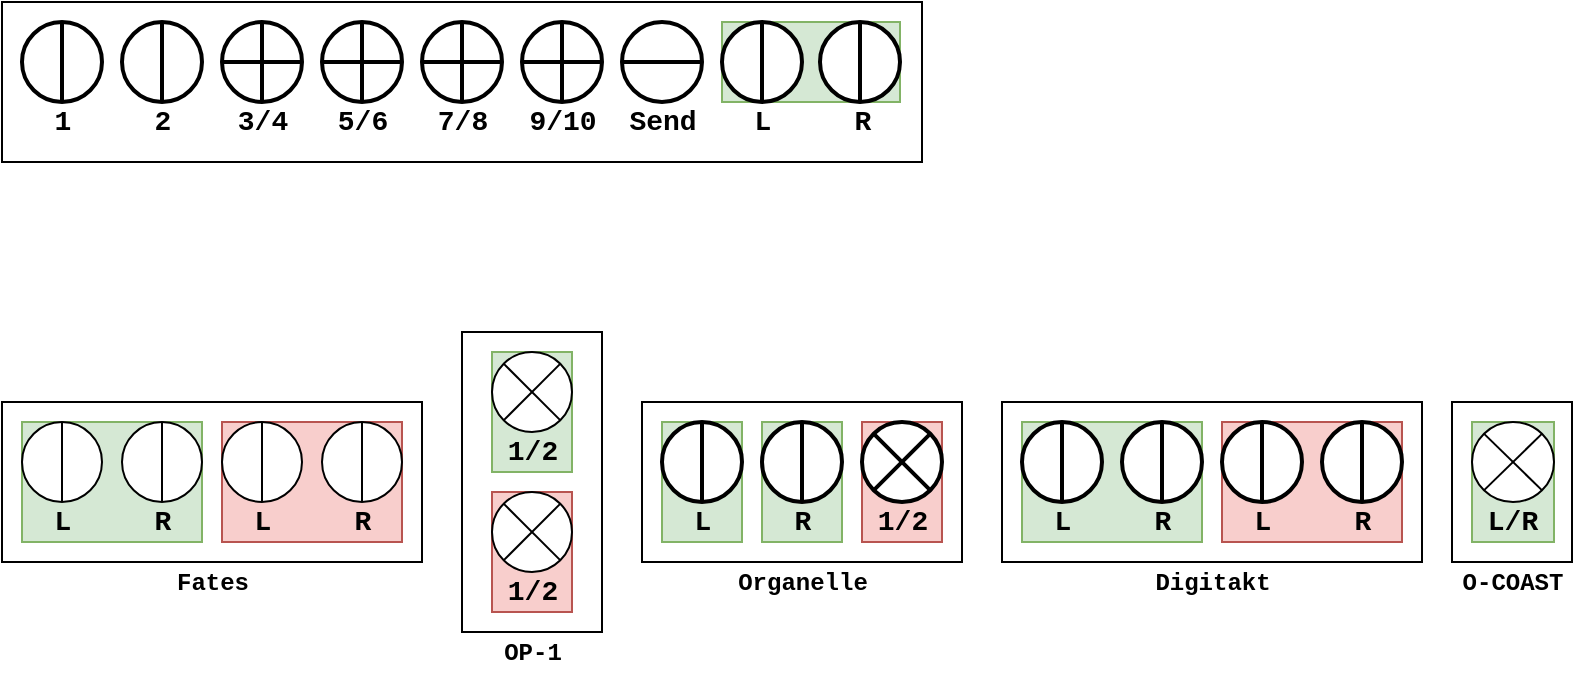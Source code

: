 <mxfile version="13.7.6" type="github">
  <diagram id="nP4e0wWjYFi-qGmSvCJ1" name="Page-1">
    <mxGraphModel dx="914" dy="827" grid="1" gridSize="10" guides="1" tooltips="1" connect="1" arrows="1" fold="1" page="1" pageScale="1" pageWidth="827" pageHeight="1169" math="0" shadow="0">
      <root>
        <mxCell id="0" />
        <mxCell id="1" parent="0" />
        <mxCell id="vf_FHtImUIUmnImsqS4j-43" value="" style="group" vertex="1" connectable="0" parent="1">
          <mxGeometry x="30" y="30" width="460" height="80" as="geometry" />
        </mxCell>
        <mxCell id="vf_FHtImUIUmnImsqS4j-36" value="" style="whiteSpace=wrap;html=1;fontFamily=Courier New;fontSize=14;" vertex="1" parent="vf_FHtImUIUmnImsqS4j-43">
          <mxGeometry width="460" height="80" as="geometry" />
        </mxCell>
        <mxCell id="vf_FHtImUIUmnImsqS4j-27" value="" style="group" vertex="1" connectable="0" parent="vf_FHtImUIUmnImsqS4j-43">
          <mxGeometry x="360" y="10" width="89" height="60" as="geometry" />
        </mxCell>
        <mxCell id="vf_FHtImUIUmnImsqS4j-13" value="" style="group;fillColor=#d5e8d4;strokeColor=#82b366;" vertex="1" connectable="0" parent="vf_FHtImUIUmnImsqS4j-27">
          <mxGeometry width="89" height="40" as="geometry" />
        </mxCell>
        <mxCell id="vf_FHtImUIUmnImsqS4j-25" value="" style="group" vertex="1" connectable="0" parent="vf_FHtImUIUmnImsqS4j-13">
          <mxGeometry x="49" width="40" height="40" as="geometry" />
        </mxCell>
        <mxCell id="vf_FHtImUIUmnImsqS4j-10" value="" style="shape=lineEllipse;line=vertical;perimeter=ellipsePerimeter;whiteSpace=wrap;html=1;backgroundOutline=1;strokeWidth=2;" vertex="1" parent="vf_FHtImUIUmnImsqS4j-25">
          <mxGeometry width="40" height="40" as="geometry" />
        </mxCell>
        <mxCell id="vf_FHtImUIUmnImsqS4j-26" value="" style="group" vertex="1" connectable="0" parent="vf_FHtImUIUmnImsqS4j-13">
          <mxGeometry width="40" height="40" as="geometry" />
        </mxCell>
        <mxCell id="vf_FHtImUIUmnImsqS4j-9" value="" style="shape=lineEllipse;line=vertical;perimeter=ellipsePerimeter;whiteSpace=wrap;html=1;backgroundOutline=1;strokeWidth=2;" vertex="1" parent="vf_FHtImUIUmnImsqS4j-26">
          <mxGeometry width="40" height="40" as="geometry" />
        </mxCell>
        <mxCell id="vf_FHtImUIUmnImsqS4j-23" value="L" style="text;html=1;resizable=0;autosize=1;align=center;verticalAlign=middle;points=[];fillColor=none;strokeColor=none;rounded=0;fontFamily=Courier New;fontStyle=1;fontSize=14;" vertex="1" parent="vf_FHtImUIUmnImsqS4j-27">
          <mxGeometry x="10" y="40" width="20" height="20" as="geometry" />
        </mxCell>
        <mxCell id="vf_FHtImUIUmnImsqS4j-24" value="R" style="text;html=1;resizable=0;autosize=1;align=center;verticalAlign=middle;points=[];fillColor=none;strokeColor=none;rounded=0;fontFamily=Courier New;fontStyle=1;fontSize=14;" vertex="1" parent="vf_FHtImUIUmnImsqS4j-27">
          <mxGeometry x="60" y="40" width="20" height="20" as="geometry" />
        </mxCell>
        <mxCell id="vf_FHtImUIUmnImsqS4j-28" value="" style="group" vertex="1" connectable="0" parent="vf_FHtImUIUmnImsqS4j-43">
          <mxGeometry x="305" y="10" width="50" height="60" as="geometry" />
        </mxCell>
        <mxCell id="vf_FHtImUIUmnImsqS4j-12" value="" style="shape=lineEllipse;perimeter=ellipsePerimeter;whiteSpace=wrap;html=1;backgroundOutline=1;strokeWidth=2;" vertex="1" parent="vf_FHtImUIUmnImsqS4j-28">
          <mxGeometry x="5" width="40" height="40" as="geometry" />
        </mxCell>
        <mxCell id="vf_FHtImUIUmnImsqS4j-22" value="Send" style="text;html=1;resizable=0;autosize=1;align=center;verticalAlign=middle;points=[];fillColor=none;strokeColor=none;rounded=0;fontFamily=Courier New;fontStyle=1;fontSize=14;" vertex="1" parent="vf_FHtImUIUmnImsqS4j-28">
          <mxGeometry y="40" width="50" height="20" as="geometry" />
        </mxCell>
        <mxCell id="vf_FHtImUIUmnImsqS4j-30" value="" style="group" vertex="1" connectable="0" parent="vf_FHtImUIUmnImsqS4j-43">
          <mxGeometry x="210" y="10" width="40" height="60" as="geometry" />
        </mxCell>
        <mxCell id="vf_FHtImUIUmnImsqS4j-6" value="" style="shape=orEllipse;perimeter=ellipsePerimeter;whiteSpace=wrap;html=1;backgroundOutline=1;strokeWidth=2;" vertex="1" parent="vf_FHtImUIUmnImsqS4j-30">
          <mxGeometry width="40" height="40" as="geometry" />
        </mxCell>
        <mxCell id="vf_FHtImUIUmnImsqS4j-20" value="7/8" style="text;html=1;resizable=0;autosize=1;align=center;verticalAlign=middle;points=[];fillColor=none;strokeColor=none;rounded=0;fontFamily=Courier New;fontStyle=1;fontSize=14;" vertex="1" parent="vf_FHtImUIUmnImsqS4j-30">
          <mxGeometry y="40" width="40" height="20" as="geometry" />
        </mxCell>
        <mxCell id="vf_FHtImUIUmnImsqS4j-31" value="" style="group" vertex="1" connectable="0" parent="vf_FHtImUIUmnImsqS4j-43">
          <mxGeometry x="160" y="10" width="40" height="60" as="geometry" />
        </mxCell>
        <mxCell id="vf_FHtImUIUmnImsqS4j-5" value="" style="shape=orEllipse;perimeter=ellipsePerimeter;whiteSpace=wrap;html=1;backgroundOutline=1;strokeWidth=2;" vertex="1" parent="vf_FHtImUIUmnImsqS4j-31">
          <mxGeometry width="40" height="40" as="geometry" />
        </mxCell>
        <mxCell id="vf_FHtImUIUmnImsqS4j-19" value="5/6" style="text;html=1;resizable=0;autosize=1;align=center;verticalAlign=middle;points=[];fillColor=none;strokeColor=none;rounded=0;fontFamily=Courier New;fontStyle=1;fontSize=14;" vertex="1" parent="vf_FHtImUIUmnImsqS4j-31">
          <mxGeometry y="40" width="40" height="20" as="geometry" />
        </mxCell>
        <mxCell id="vf_FHtImUIUmnImsqS4j-32" value="" style="group" vertex="1" connectable="0" parent="vf_FHtImUIUmnImsqS4j-43">
          <mxGeometry x="110" y="10" width="40" height="60" as="geometry" />
        </mxCell>
        <mxCell id="vf_FHtImUIUmnImsqS4j-4" value="" style="shape=orEllipse;perimeter=ellipsePerimeter;whiteSpace=wrap;html=1;backgroundOutline=1;strokeWidth=2;" vertex="1" parent="vf_FHtImUIUmnImsqS4j-32">
          <mxGeometry width="40" height="40" as="geometry" />
        </mxCell>
        <mxCell id="vf_FHtImUIUmnImsqS4j-18" value="3/4" style="text;html=1;resizable=0;autosize=1;align=center;verticalAlign=middle;points=[];fillColor=none;strokeColor=none;rounded=0;fontFamily=Courier New;fontStyle=1;fontSize=14;" vertex="1" parent="vf_FHtImUIUmnImsqS4j-32">
          <mxGeometry y="40" width="40" height="20" as="geometry" />
        </mxCell>
        <mxCell id="vf_FHtImUIUmnImsqS4j-33" value="" style="group" vertex="1" connectable="0" parent="vf_FHtImUIUmnImsqS4j-43">
          <mxGeometry x="60" y="10" width="40" height="60" as="geometry" />
        </mxCell>
        <mxCell id="vf_FHtImUIUmnImsqS4j-3" value="" style="shape=lineEllipse;line=vertical;perimeter=ellipsePerimeter;whiteSpace=wrap;html=1;backgroundOutline=1;strokeWidth=2;" vertex="1" parent="vf_FHtImUIUmnImsqS4j-33">
          <mxGeometry width="40" height="40" as="geometry" />
        </mxCell>
        <mxCell id="vf_FHtImUIUmnImsqS4j-17" value="2" style="text;html=1;resizable=0;autosize=1;align=center;verticalAlign=middle;points=[];fillColor=none;strokeColor=none;rounded=0;fontFamily=Courier New;fontStyle=1;fontSize=14;" vertex="1" parent="vf_FHtImUIUmnImsqS4j-33">
          <mxGeometry x="10" y="40" width="20" height="20" as="geometry" />
        </mxCell>
        <mxCell id="vf_FHtImUIUmnImsqS4j-34" value="" style="group" vertex="1" connectable="0" parent="vf_FHtImUIUmnImsqS4j-43">
          <mxGeometry x="10" y="10" width="40" height="60" as="geometry" />
        </mxCell>
        <mxCell id="vf_FHtImUIUmnImsqS4j-1" value="" style="shape=lineEllipse;line=vertical;perimeter=ellipsePerimeter;whiteSpace=wrap;html=1;backgroundOutline=1;strokeWidth=2;" vertex="1" parent="vf_FHtImUIUmnImsqS4j-34">
          <mxGeometry width="40" height="40" as="geometry" />
        </mxCell>
        <mxCell id="vf_FHtImUIUmnImsqS4j-16" value="&lt;div style=&quot;font-size: 14px;&quot; align=&quot;center&quot;&gt;1&lt;/div&gt;" style="text;html=1;resizable=0;autosize=1;align=center;verticalAlign=middle;points=[];fillColor=none;strokeColor=none;rounded=0;fontFamily=Courier New;fontStyle=1;fontSize=14;" vertex="1" parent="vf_FHtImUIUmnImsqS4j-34">
          <mxGeometry x="10" y="40" width="20" height="20" as="geometry" />
        </mxCell>
        <mxCell id="vf_FHtImUIUmnImsqS4j-40" value="" style="group" vertex="1" connectable="0" parent="vf_FHtImUIUmnImsqS4j-43">
          <mxGeometry x="260" y="10" width="45" height="60" as="geometry" />
        </mxCell>
        <mxCell id="vf_FHtImUIUmnImsqS4j-41" value="" style="shape=orEllipse;perimeter=ellipsePerimeter;whiteSpace=wrap;html=1;backgroundOutline=1;strokeWidth=2;" vertex="1" parent="vf_FHtImUIUmnImsqS4j-40">
          <mxGeometry width="40" height="40" as="geometry" />
        </mxCell>
        <mxCell id="vf_FHtImUIUmnImsqS4j-42" value="9/10" style="text;html=1;resizable=0;autosize=1;align=center;verticalAlign=middle;points=[];fillColor=none;strokeColor=none;rounded=0;fontFamily=Courier New;fontStyle=1;fontSize=14;" vertex="1" parent="vf_FHtImUIUmnImsqS4j-40">
          <mxGeometry x="-5" y="40" width="50" height="20" as="geometry" />
        </mxCell>
        <mxCell id="vf_FHtImUIUmnImsqS4j-56" value="" style="group" vertex="1" connectable="0" parent="1">
          <mxGeometry x="30" y="230" width="210" height="100" as="geometry" />
        </mxCell>
        <mxCell id="vf_FHtImUIUmnImsqS4j-52" value="" style="whiteSpace=wrap;html=1;fontFamily=Courier New;fontSize=14;" vertex="1" parent="vf_FHtImUIUmnImsqS4j-56">
          <mxGeometry width="210" height="80" as="geometry" />
        </mxCell>
        <mxCell id="vf_FHtImUIUmnImsqS4j-46" value="" style="group;fillColor=#d5e8d4;strokeColor=#82b366;" vertex="1" connectable="0" parent="vf_FHtImUIUmnImsqS4j-56">
          <mxGeometry x="10" y="10" width="90" height="60" as="geometry" />
        </mxCell>
        <mxCell id="vf_FHtImUIUmnImsqS4j-38" value="" style="shape=lineEllipse;line=vertical;perimeter=ellipsePerimeter;whiteSpace=wrap;html=1;backgroundOutline=1;" vertex="1" parent="vf_FHtImUIUmnImsqS4j-46">
          <mxGeometry width="40" height="40" as="geometry" />
        </mxCell>
        <mxCell id="vf_FHtImUIUmnImsqS4j-39" value="" style="shape=lineEllipse;line=vertical;perimeter=ellipsePerimeter;whiteSpace=wrap;html=1;backgroundOutline=1;" vertex="1" parent="vf_FHtImUIUmnImsqS4j-46">
          <mxGeometry x="50" width="40" height="40" as="geometry" />
        </mxCell>
        <mxCell id="vf_FHtImUIUmnImsqS4j-44" value="L" style="text;html=1;resizable=0;autosize=1;align=center;verticalAlign=middle;points=[];fillColor=none;strokeColor=none;rounded=0;fontFamily=Courier New;fontStyle=1;fontSize=14;" vertex="1" parent="vf_FHtImUIUmnImsqS4j-46">
          <mxGeometry x="10" y="40" width="20" height="20" as="geometry" />
        </mxCell>
        <mxCell id="vf_FHtImUIUmnImsqS4j-45" value="R" style="text;html=1;resizable=0;autosize=1;align=center;verticalAlign=middle;points=[];fillColor=none;strokeColor=none;rounded=0;fontFamily=Courier New;fontStyle=1;fontSize=14;" vertex="1" parent="vf_FHtImUIUmnImsqS4j-46">
          <mxGeometry x="60" y="40" width="20" height="20" as="geometry" />
        </mxCell>
        <mxCell id="vf_FHtImUIUmnImsqS4j-47" value="" style="group;fillColor=#f8cecc;strokeColor=#b85450;" vertex="1" connectable="0" parent="vf_FHtImUIUmnImsqS4j-56">
          <mxGeometry x="110" y="10" width="90" height="60" as="geometry" />
        </mxCell>
        <mxCell id="vf_FHtImUIUmnImsqS4j-48" value="" style="shape=lineEllipse;line=vertical;perimeter=ellipsePerimeter;whiteSpace=wrap;html=1;backgroundOutline=1;" vertex="1" parent="vf_FHtImUIUmnImsqS4j-47">
          <mxGeometry width="40" height="40" as="geometry" />
        </mxCell>
        <mxCell id="vf_FHtImUIUmnImsqS4j-49" value="" style="shape=lineEllipse;line=vertical;perimeter=ellipsePerimeter;whiteSpace=wrap;html=1;backgroundOutline=1;" vertex="1" parent="vf_FHtImUIUmnImsqS4j-47">
          <mxGeometry x="50" width="40" height="40" as="geometry" />
        </mxCell>
        <mxCell id="vf_FHtImUIUmnImsqS4j-50" value="L" style="text;html=1;resizable=0;autosize=1;align=center;verticalAlign=middle;points=[];fillColor=none;strokeColor=none;rounded=0;fontFamily=Courier New;fontStyle=1;fontSize=14;" vertex="1" parent="vf_FHtImUIUmnImsqS4j-47">
          <mxGeometry x="10" y="40" width="20" height="20" as="geometry" />
        </mxCell>
        <mxCell id="vf_FHtImUIUmnImsqS4j-51" value="R" style="text;html=1;resizable=0;autosize=1;align=center;verticalAlign=middle;points=[];fillColor=none;strokeColor=none;rounded=0;fontFamily=Courier New;fontStyle=1;fontSize=14;" vertex="1" parent="vf_FHtImUIUmnImsqS4j-47">
          <mxGeometry x="60" y="40" width="20" height="20" as="geometry" />
        </mxCell>
        <mxCell id="vf_FHtImUIUmnImsqS4j-55" value="&lt;b&gt;&lt;font style=&quot;font-size: 12px&quot;&gt;Fates&lt;/font&gt;&lt;/b&gt;" style="text;html=1;resizable=0;autosize=1;align=center;verticalAlign=middle;points=[];fillColor=none;strokeColor=none;rounded=0;fontFamily=Courier New;fontSize=14;" vertex="1" parent="vf_FHtImUIUmnImsqS4j-56">
          <mxGeometry x="80" y="80" width="50" height="20" as="geometry" />
        </mxCell>
        <mxCell id="vf_FHtImUIUmnImsqS4j-86" value="" style="group" vertex="1" connectable="0" parent="1">
          <mxGeometry x="260" y="195" width="70" height="170" as="geometry" />
        </mxCell>
        <mxCell id="vf_FHtImUIUmnImsqS4j-84" value="" style="group" vertex="1" connectable="0" parent="vf_FHtImUIUmnImsqS4j-86">
          <mxGeometry width="70" height="150" as="geometry" />
        </mxCell>
        <mxCell id="vf_FHtImUIUmnImsqS4j-83" value="" style="whiteSpace=wrap;html=1;fontFamily=Courier New;fontSize=14;" vertex="1" parent="vf_FHtImUIUmnImsqS4j-84">
          <mxGeometry width="70" height="150" as="geometry" />
        </mxCell>
        <mxCell id="vf_FHtImUIUmnImsqS4j-79" value="" style="group;fillColor=#d5e8d4;strokeColor=#82b366;" vertex="1" connectable="0" parent="vf_FHtImUIUmnImsqS4j-84">
          <mxGeometry x="15" y="10" width="40" height="60" as="geometry" />
        </mxCell>
        <mxCell id="vf_FHtImUIUmnImsqS4j-77" value="" style="shape=sumEllipse;perimeter=ellipsePerimeter;whiteSpace=wrap;html=1;backgroundOutline=1;fontFamily=Courier New;fontSize=14;" vertex="1" parent="vf_FHtImUIUmnImsqS4j-79">
          <mxGeometry width="40" height="40" as="geometry" />
        </mxCell>
        <mxCell id="vf_FHtImUIUmnImsqS4j-78" value="&lt;b&gt;1/2&lt;/b&gt;" style="text;html=1;resizable=0;autosize=1;align=center;verticalAlign=middle;points=[];fillColor=none;strokeColor=none;rounded=0;fontFamily=Courier New;fontSize=14;" vertex="1" parent="vf_FHtImUIUmnImsqS4j-79">
          <mxGeometry y="40" width="40" height="20" as="geometry" />
        </mxCell>
        <mxCell id="vf_FHtImUIUmnImsqS4j-80" value="" style="group;fillColor=#f8cecc;strokeColor=#b85450;" vertex="1" connectable="0" parent="vf_FHtImUIUmnImsqS4j-84">
          <mxGeometry x="15" y="80" width="40" height="60" as="geometry" />
        </mxCell>
        <mxCell id="vf_FHtImUIUmnImsqS4j-81" value="" style="shape=sumEllipse;perimeter=ellipsePerimeter;whiteSpace=wrap;html=1;backgroundOutline=1;fontFamily=Courier New;fontSize=14;" vertex="1" parent="vf_FHtImUIUmnImsqS4j-80">
          <mxGeometry width="40" height="40" as="geometry" />
        </mxCell>
        <mxCell id="vf_FHtImUIUmnImsqS4j-82" value="&lt;b&gt;1/2&lt;/b&gt;" style="text;html=1;resizable=0;autosize=1;align=center;verticalAlign=middle;points=[];fillColor=none;strokeColor=none;rounded=0;fontFamily=Courier New;fontSize=14;" vertex="1" parent="vf_FHtImUIUmnImsqS4j-80">
          <mxGeometry y="40" width="40" height="20" as="geometry" />
        </mxCell>
        <mxCell id="vf_FHtImUIUmnImsqS4j-85" value="&lt;font style=&quot;font-size: 12px&quot;&gt;&lt;b&gt;OP-1&lt;/b&gt;&lt;/font&gt;" style="text;html=1;resizable=0;autosize=1;align=center;verticalAlign=middle;points=[];fillColor=none;strokeColor=none;rounded=0;fontFamily=Courier New;fontSize=14;" vertex="1" parent="vf_FHtImUIUmnImsqS4j-86">
          <mxGeometry x="15" y="150" width="40" height="20" as="geometry" />
        </mxCell>
        <mxCell id="vf_FHtImUIUmnImsqS4j-112" value="" style="group" vertex="1" connectable="0" parent="1">
          <mxGeometry x="350" y="230" width="160" height="100" as="geometry" />
        </mxCell>
        <mxCell id="vf_FHtImUIUmnImsqS4j-110" value="" style="whiteSpace=wrap;html=1;strokeWidth=1;fontFamily=Courier New;fontSize=14;" vertex="1" parent="vf_FHtImUIUmnImsqS4j-112">
          <mxGeometry width="160" height="80" as="geometry" />
        </mxCell>
        <mxCell id="vf_FHtImUIUmnImsqS4j-107" value="" style="group;fillColor=#d5e8d4;strokeColor=#82b366;" vertex="1" connectable="0" parent="vf_FHtImUIUmnImsqS4j-112">
          <mxGeometry x="10" y="10" width="40" height="60" as="geometry" />
        </mxCell>
        <mxCell id="vf_FHtImUIUmnImsqS4j-101" value="" style="shape=lineEllipse;line=vertical;perimeter=ellipsePerimeter;whiteSpace=wrap;html=1;backgroundOutline=1;strokeWidth=2;fontFamily=Courier New;fontSize=14;" vertex="1" parent="vf_FHtImUIUmnImsqS4j-107">
          <mxGeometry width="40" height="40" as="geometry" />
        </mxCell>
        <mxCell id="vf_FHtImUIUmnImsqS4j-104" value="&lt;b&gt;L&lt;/b&gt;" style="text;html=1;resizable=0;autosize=1;align=center;verticalAlign=middle;points=[];fillColor=none;strokeColor=none;rounded=0;fontFamily=Courier New;fontSize=14;" vertex="1" parent="vf_FHtImUIUmnImsqS4j-107">
          <mxGeometry x="10" y="40" width="20" height="20" as="geometry" />
        </mxCell>
        <mxCell id="vf_FHtImUIUmnImsqS4j-108" value="" style="group;fillColor=#d5e8d4;strokeColor=#82b366;" vertex="1" connectable="0" parent="vf_FHtImUIUmnImsqS4j-112">
          <mxGeometry x="60" y="10" width="40" height="60" as="geometry" />
        </mxCell>
        <mxCell id="vf_FHtImUIUmnImsqS4j-102" value="" style="shape=lineEllipse;line=vertical;perimeter=ellipsePerimeter;whiteSpace=wrap;html=1;backgroundOutline=1;strokeWidth=2;fontFamily=Courier New;fontSize=14;" vertex="1" parent="vf_FHtImUIUmnImsqS4j-108">
          <mxGeometry width="40" height="40" as="geometry" />
        </mxCell>
        <mxCell id="vf_FHtImUIUmnImsqS4j-105" value="&lt;b&gt;R&lt;/b&gt;" style="text;html=1;resizable=0;autosize=1;align=center;verticalAlign=middle;points=[];fillColor=none;strokeColor=none;rounded=0;fontFamily=Courier New;fontSize=14;" vertex="1" parent="vf_FHtImUIUmnImsqS4j-108">
          <mxGeometry x="10" y="40" width="20" height="20" as="geometry" />
        </mxCell>
        <mxCell id="vf_FHtImUIUmnImsqS4j-109" value="" style="group;fillColor=#f8cecc;strokeColor=#b85450;" vertex="1" connectable="0" parent="vf_FHtImUIUmnImsqS4j-112">
          <mxGeometry x="110" y="10" width="40" height="60" as="geometry" />
        </mxCell>
        <mxCell id="vf_FHtImUIUmnImsqS4j-103" value="" style="shape=sumEllipse;perimeter=ellipsePerimeter;whiteSpace=wrap;html=1;backgroundOutline=1;strokeWidth=2;fontFamily=Courier New;fontSize=14;" vertex="1" parent="vf_FHtImUIUmnImsqS4j-109">
          <mxGeometry width="40" height="40" as="geometry" />
        </mxCell>
        <mxCell id="vf_FHtImUIUmnImsqS4j-106" value="&lt;b&gt;1/2&lt;/b&gt;" style="text;html=1;resizable=0;autosize=1;align=center;verticalAlign=middle;points=[];fillColor=none;strokeColor=none;rounded=0;fontFamily=Courier New;fontSize=14;" vertex="1" parent="vf_FHtImUIUmnImsqS4j-109">
          <mxGeometry y="40" width="40" height="20" as="geometry" />
        </mxCell>
        <mxCell id="vf_FHtImUIUmnImsqS4j-111" value="&lt;font style=&quot;font-size: 12px&quot;&gt;&lt;b&gt;Organelle&lt;/b&gt;&lt;/font&gt;" style="text;html=1;resizable=0;autosize=1;align=center;verticalAlign=middle;points=[];fillColor=none;strokeColor=none;rounded=0;fontFamily=Courier New;fontSize=14;" vertex="1" parent="vf_FHtImUIUmnImsqS4j-112">
          <mxGeometry x="40" y="80" width="80" height="20" as="geometry" />
        </mxCell>
        <mxCell id="vf_FHtImUIUmnImsqS4j-113" value="" style="group" vertex="1" connectable="0" parent="1">
          <mxGeometry x="530" y="230" width="210" height="100" as="geometry" />
        </mxCell>
        <mxCell id="vf_FHtImUIUmnImsqS4j-114" value="" style="whiteSpace=wrap;html=1;fontFamily=Courier New;fontSize=14;" vertex="1" parent="vf_FHtImUIUmnImsqS4j-113">
          <mxGeometry width="210" height="80" as="geometry" />
        </mxCell>
        <mxCell id="vf_FHtImUIUmnImsqS4j-115" value="" style="group;fillColor=#d5e8d4;strokeColor=#82b366;" vertex="1" connectable="0" parent="vf_FHtImUIUmnImsqS4j-113">
          <mxGeometry x="10" y="10" width="90" height="60" as="geometry" />
        </mxCell>
        <mxCell id="vf_FHtImUIUmnImsqS4j-116" value="" style="shape=lineEllipse;line=vertical;perimeter=ellipsePerimeter;whiteSpace=wrap;html=1;backgroundOutline=1;strokeWidth=2;" vertex="1" parent="vf_FHtImUIUmnImsqS4j-115">
          <mxGeometry width="40" height="40" as="geometry" />
        </mxCell>
        <mxCell id="vf_FHtImUIUmnImsqS4j-117" value="" style="shape=lineEllipse;line=vertical;perimeter=ellipsePerimeter;whiteSpace=wrap;html=1;backgroundOutline=1;strokeWidth=2;" vertex="1" parent="vf_FHtImUIUmnImsqS4j-115">
          <mxGeometry x="50" width="40" height="40" as="geometry" />
        </mxCell>
        <mxCell id="vf_FHtImUIUmnImsqS4j-118" value="L" style="text;html=1;resizable=0;autosize=1;align=center;verticalAlign=middle;points=[];fillColor=none;strokeColor=none;rounded=0;fontFamily=Courier New;fontStyle=1;fontSize=14;" vertex="1" parent="vf_FHtImUIUmnImsqS4j-115">
          <mxGeometry x="10" y="40" width="20" height="20" as="geometry" />
        </mxCell>
        <mxCell id="vf_FHtImUIUmnImsqS4j-119" value="R" style="text;html=1;resizable=0;autosize=1;align=center;verticalAlign=middle;points=[];fillColor=none;strokeColor=none;rounded=0;fontFamily=Courier New;fontStyle=1;fontSize=14;" vertex="1" parent="vf_FHtImUIUmnImsqS4j-115">
          <mxGeometry x="60" y="40" width="20" height="20" as="geometry" />
        </mxCell>
        <mxCell id="vf_FHtImUIUmnImsqS4j-120" value="" style="group;fillColor=#f8cecc;strokeColor=#b85450;" vertex="1" connectable="0" parent="vf_FHtImUIUmnImsqS4j-113">
          <mxGeometry x="110" y="10" width="90" height="60" as="geometry" />
        </mxCell>
        <mxCell id="vf_FHtImUIUmnImsqS4j-121" value="" style="shape=lineEllipse;line=vertical;perimeter=ellipsePerimeter;whiteSpace=wrap;html=1;backgroundOutline=1;strokeWidth=2;" vertex="1" parent="vf_FHtImUIUmnImsqS4j-120">
          <mxGeometry width="40" height="40" as="geometry" />
        </mxCell>
        <mxCell id="vf_FHtImUIUmnImsqS4j-122" value="" style="shape=lineEllipse;line=vertical;perimeter=ellipsePerimeter;whiteSpace=wrap;html=1;backgroundOutline=1;strokeWidth=2;" vertex="1" parent="vf_FHtImUIUmnImsqS4j-120">
          <mxGeometry x="50" width="40" height="40" as="geometry" />
        </mxCell>
        <mxCell id="vf_FHtImUIUmnImsqS4j-123" value="L" style="text;html=1;resizable=0;autosize=1;align=center;verticalAlign=middle;points=[];fillColor=none;strokeColor=none;rounded=0;fontFamily=Courier New;fontStyle=1;fontSize=14;" vertex="1" parent="vf_FHtImUIUmnImsqS4j-120">
          <mxGeometry x="10" y="40" width="20" height="20" as="geometry" />
        </mxCell>
        <mxCell id="vf_FHtImUIUmnImsqS4j-124" value="R" style="text;html=1;resizable=0;autosize=1;align=center;verticalAlign=middle;points=[];fillColor=none;strokeColor=none;rounded=0;fontFamily=Courier New;fontStyle=1;fontSize=14;" vertex="1" parent="vf_FHtImUIUmnImsqS4j-120">
          <mxGeometry x="60" y="40" width="20" height="20" as="geometry" />
        </mxCell>
        <mxCell id="vf_FHtImUIUmnImsqS4j-125" value="&lt;font style=&quot;font-size: 12px&quot;&gt;&lt;b&gt;Digitakt&lt;/b&gt;&lt;/font&gt;" style="text;html=1;resizable=0;autosize=1;align=center;verticalAlign=middle;points=[];fillColor=none;strokeColor=none;rounded=0;fontFamily=Courier New;fontSize=14;" vertex="1" parent="vf_FHtImUIUmnImsqS4j-113">
          <mxGeometry x="70" y="80" width="70" height="20" as="geometry" />
        </mxCell>
        <mxCell id="vf_FHtImUIUmnImsqS4j-132" value="" style="group" vertex="1" connectable="0" parent="1">
          <mxGeometry x="750" y="240" width="70" height="90" as="geometry" />
        </mxCell>
        <mxCell id="vf_FHtImUIUmnImsqS4j-128" value="" style="group;fillColor=#d5e8d4;strokeColor=#82b366;" vertex="1" connectable="0" parent="vf_FHtImUIUmnImsqS4j-132">
          <mxGeometry x="15" width="50" height="70" as="geometry" />
        </mxCell>
        <mxCell id="vf_FHtImUIUmnImsqS4j-129" value="" style="whiteSpace=wrap;html=1;strokeWidth=1;fontFamily=Courier New;fontSize=14;" vertex="1" parent="vf_FHtImUIUmnImsqS4j-128">
          <mxGeometry x="-10" y="-10" width="60" height="80" as="geometry" />
        </mxCell>
        <mxCell id="vf_FHtImUIUmnImsqS4j-130" value="" style="group;fillColor=#d5e8d4;strokeColor=#82b366;" vertex="1" connectable="0" parent="vf_FHtImUIUmnImsqS4j-128">
          <mxGeometry width="41" height="60" as="geometry" />
        </mxCell>
        <mxCell id="vf_FHtImUIUmnImsqS4j-126" value="" style="shape=sumEllipse;perimeter=ellipsePerimeter;whiteSpace=wrap;html=1;backgroundOutline=1;strokeWidth=1;fontFamily=Courier New;fontSize=14;" vertex="1" parent="vf_FHtImUIUmnImsqS4j-130">
          <mxGeometry width="41" height="40" as="geometry" />
        </mxCell>
        <mxCell id="vf_FHtImUIUmnImsqS4j-127" value="&lt;b&gt;L/R&lt;/b&gt;" style="text;html=1;resizable=0;autosize=1;align=center;verticalAlign=middle;points=[];fillColor=none;strokeColor=none;rounded=0;fontFamily=Courier New;fontSize=14;" vertex="1" parent="vf_FHtImUIUmnImsqS4j-130">
          <mxGeometry y="40" width="40" height="20" as="geometry" />
        </mxCell>
        <mxCell id="vf_FHtImUIUmnImsqS4j-131" value="&lt;font style=&quot;font-size: 12px&quot;&gt;&lt;b&gt;O-COAST&lt;/b&gt;&lt;/font&gt;" style="text;html=1;resizable=0;autosize=1;align=center;verticalAlign=middle;points=[];fillColor=none;strokeColor=none;rounded=0;fontFamily=Courier New;fontSize=14;" vertex="1" parent="vf_FHtImUIUmnImsqS4j-132">
          <mxGeometry y="70" width="70" height="20" as="geometry" />
        </mxCell>
      </root>
    </mxGraphModel>
  </diagram>
</mxfile>
